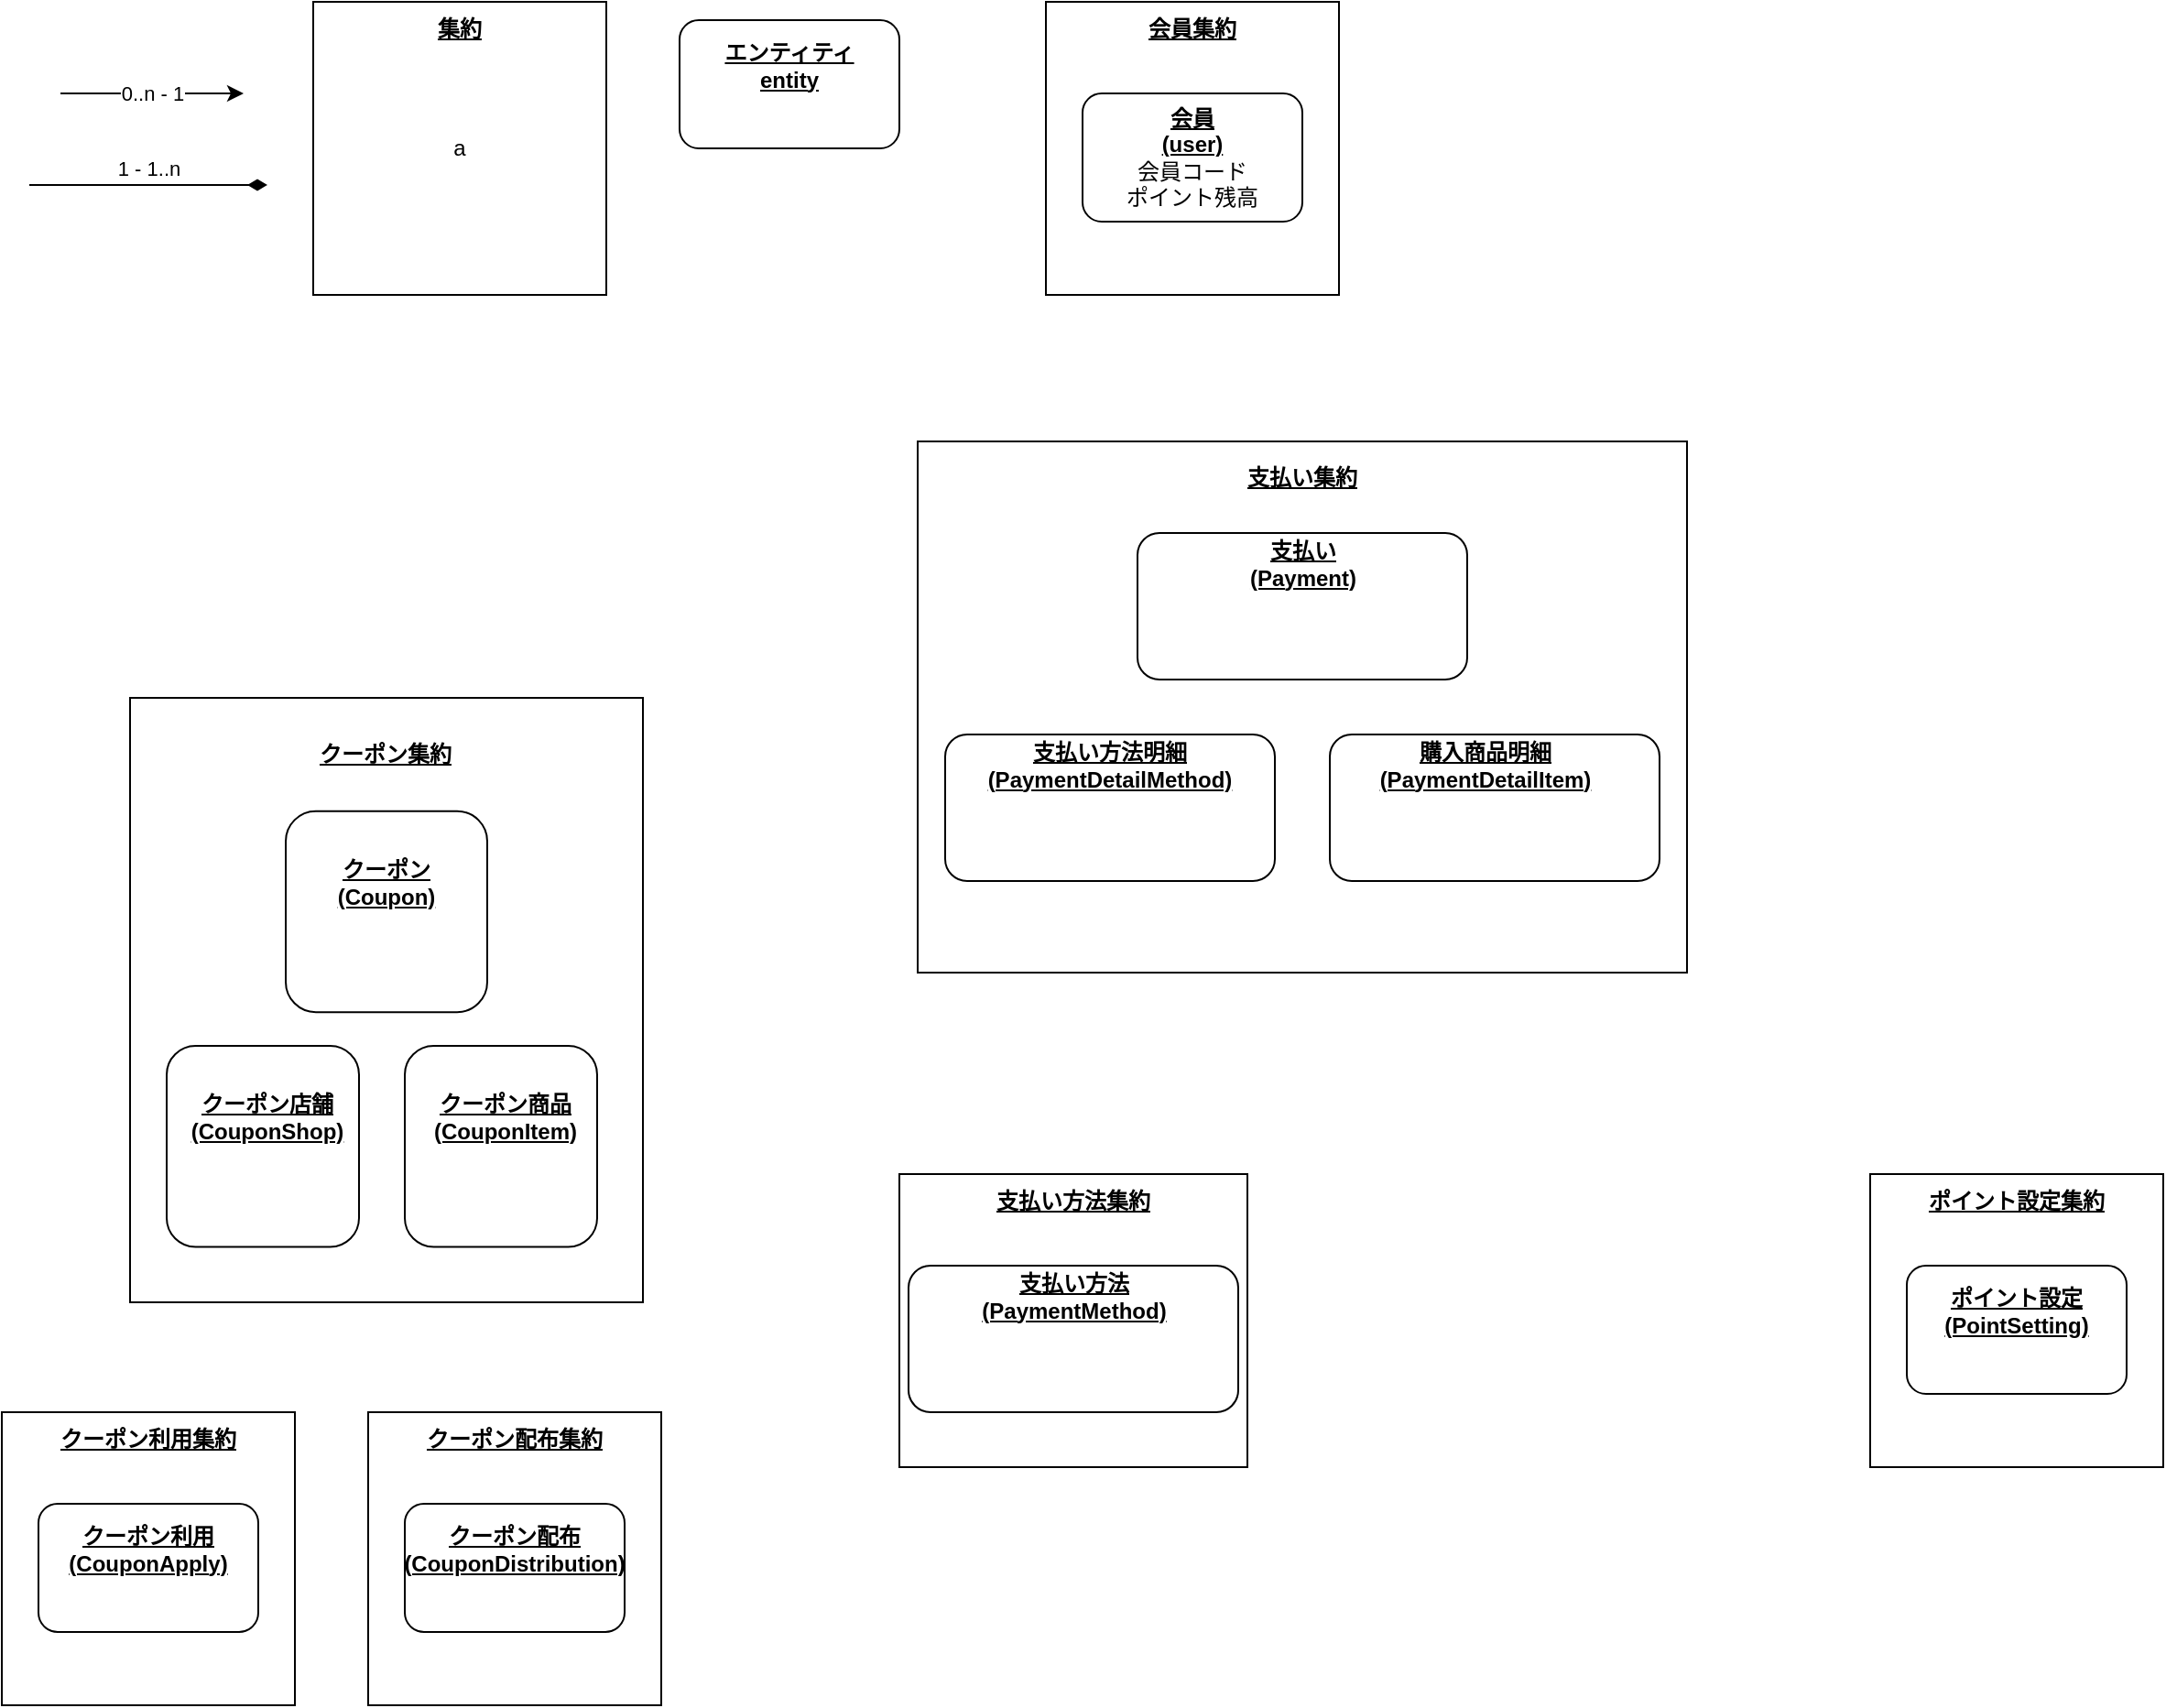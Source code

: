 <mxfile>
    <diagram id="mk02AYsJPp0nEn53XiQN" name="ページ1">
        <mxGraphModel dx="1527" dy="800" grid="1" gridSize="10" guides="1" tooltips="1" connect="1" arrows="1" fold="1" page="1" pageScale="1" pageWidth="827" pageHeight="1169" math="0" shadow="0">
            <root>
                <mxCell id="0"/>
                <mxCell id="1" parent="0"/>
                <mxCell id="30" value="" style="group;fontStyle=4;verticalAlign=top;align=center;" parent="1" vertex="1" connectable="0">
                    <mxGeometry x="240" y="210" width="120" height="70" as="geometry"/>
                </mxCell>
                <mxCell id="17" value="" style="rounded=1;whiteSpace=wrap;html=1;container=0;" parent="30" vertex="1">
                    <mxGeometry width="120" height="70" as="geometry"/>
                </mxCell>
                <mxCell id="28" value="エンティティ&lt;br&gt;entity" style="text;strokeColor=none;align=center;fillColor=none;html=1;verticalAlign=middle;whiteSpace=wrap;rounded=0;fontStyle=5;container=0;" parent="30" vertex="1">
                    <mxGeometry x="23.077" y="10" width="73.846" height="30" as="geometry"/>
                </mxCell>
                <mxCell id="31" value="" style="group;fontStyle=0" parent="1" vertex="1" connectable="0">
                    <mxGeometry x="40" y="200" width="160" height="160" as="geometry"/>
                </mxCell>
                <mxCell id="13" value="a" style="rounded=0;whiteSpace=wrap;html=1;container=0;" parent="31" vertex="1">
                    <mxGeometry width="160" height="160" as="geometry"/>
                </mxCell>
                <mxCell id="14" value="集約" style="text;strokeColor=none;align=center;fillColor=none;html=1;verticalAlign=middle;whiteSpace=wrap;rounded=0;fontStyle=5;container=0;" parent="31" vertex="1">
                    <mxGeometry x="43.077" width="73.846" height="30" as="geometry"/>
                </mxCell>
                <mxCell id="32" value="" style="group;fontStyle=0" parent="1" vertex="1" connectable="0">
                    <mxGeometry x="440" y="200" width="160" height="160" as="geometry"/>
                </mxCell>
                <mxCell id="33" value="" style="rounded=0;whiteSpace=wrap;html=1;container=0;" parent="32" vertex="1">
                    <mxGeometry width="160" height="160" as="geometry"/>
                </mxCell>
                <mxCell id="34" value="会員集約" style="text;strokeColor=none;align=center;fillColor=none;html=1;verticalAlign=middle;whiteSpace=wrap;rounded=0;fontStyle=5;container=0;" parent="32" vertex="1">
                    <mxGeometry x="43.08" width="73.85" height="30" as="geometry"/>
                </mxCell>
                <mxCell id="69" value="" style="group" parent="32" vertex="1" connectable="0">
                    <mxGeometry x="20" y="50" width="120" height="70" as="geometry"/>
                </mxCell>
                <mxCell id="70" value="" style="rounded=1;whiteSpace=wrap;html=1;container=0;" parent="69" vertex="1">
                    <mxGeometry width="120" height="70" as="geometry"/>
                </mxCell>
                <mxCell id="71" value="&lt;u&gt;会員&lt;br&gt;(user)&lt;/u&gt;&lt;br&gt;&lt;span style=&quot;font-weight: normal;&quot;&gt;会員コード&lt;br&gt;ポイント残高&lt;br&gt;&lt;/span&gt;" style="text;strokeColor=none;align=center;fillColor=none;html=1;verticalAlign=middle;whiteSpace=wrap;rounded=0;fontStyle=1;container=0;" parent="69" vertex="1">
                    <mxGeometry x="10" y="20" width="100" height="30" as="geometry"/>
                </mxCell>
                <mxCell id="36" value="" style="group" parent="1" vertex="1" connectable="0">
                    <mxGeometry x="370" y="440" width="420" height="290" as="geometry"/>
                </mxCell>
                <mxCell id="37" value="" style="rounded=0;whiteSpace=wrap;html=1;container=0;" parent="36" vertex="1">
                    <mxGeometry width="420" height="290" as="geometry"/>
                </mxCell>
                <mxCell id="38" value="支払い集約" style="text;strokeColor=none;align=center;fillColor=none;html=1;verticalAlign=middle;whiteSpace=wrap;rounded=0;fontStyle=5;container=0;" parent="36" vertex="1">
                    <mxGeometry x="113.07" width="193.845" height="40" as="geometry"/>
                </mxCell>
                <mxCell id="41" value="" style="group" parent="36" vertex="1" connectable="0">
                    <mxGeometry x="120.0" y="50" width="180.0" height="80" as="geometry"/>
                </mxCell>
                <mxCell id="42" value="" style="rounded=1;whiteSpace=wrap;html=1;container=0;" parent="41" vertex="1">
                    <mxGeometry width="180.0" height="80" as="geometry"/>
                </mxCell>
                <mxCell id="43" value="支払い&lt;br&gt;(Payment)" style="text;strokeColor=none;align=center;fillColor=none;html=1;verticalAlign=middle;whiteSpace=wrap;rounded=0;fontStyle=5;container=0;" parent="41" vertex="1">
                    <mxGeometry x="34.615" y="-0.001" width="110.769" height="34.286" as="geometry"/>
                </mxCell>
                <mxCell id="45" value="" style="group" parent="36" vertex="1" connectable="0">
                    <mxGeometry x="15.0" y="160" width="180.0" height="80" as="geometry"/>
                </mxCell>
                <mxCell id="46" value="" style="rounded=1;whiteSpace=wrap;html=1;container=0;" parent="45" vertex="1">
                    <mxGeometry width="180.0" height="80" as="geometry"/>
                </mxCell>
                <mxCell id="47" value="支払い方法明細&lt;br&gt;(PaymentDetailMethod)" style="text;strokeColor=none;align=center;fillColor=none;html=1;verticalAlign=middle;whiteSpace=wrap;rounded=0;fontStyle=5;container=0;" parent="45" vertex="1">
                    <mxGeometry width="180" height="34.29" as="geometry"/>
                </mxCell>
                <mxCell id="48" value="" style="group" parent="36" vertex="1" connectable="0">
                    <mxGeometry x="225.0" y="160" width="180.0" height="80" as="geometry"/>
                </mxCell>
                <mxCell id="49" value="" style="rounded=1;whiteSpace=wrap;html=1;container=0;" parent="48" vertex="1">
                    <mxGeometry width="180.0" height="80" as="geometry"/>
                </mxCell>
                <mxCell id="50" value="購入商品明細&lt;br&gt;(PaymentDetailItem)" style="text;strokeColor=none;align=center;fillColor=none;html=1;verticalAlign=middle;whiteSpace=wrap;rounded=0;fontStyle=5;container=0;" parent="48" vertex="1">
                    <mxGeometry width="170" height="34.29" as="geometry"/>
                </mxCell>
                <mxCell id="63" value="" style="group" parent="1" vertex="1" connectable="0">
                    <mxGeometry x="360" y="840" width="190" height="160" as="geometry"/>
                </mxCell>
                <mxCell id="64" value="" style="rounded=0;whiteSpace=wrap;html=1;container=0;" parent="63" vertex="1">
                    <mxGeometry width="190" height="160" as="geometry"/>
                </mxCell>
                <mxCell id="65" value="支払い方法集約" style="text;strokeColor=none;align=center;fillColor=none;html=1;verticalAlign=middle;whiteSpace=wrap;rounded=0;fontStyle=5;container=0;" parent="63" vertex="1">
                    <mxGeometry x="51.157" width="87.697" height="30" as="geometry"/>
                </mxCell>
                <mxCell id="66" value="" style="group" parent="63" vertex="1" connectable="0">
                    <mxGeometry x="5" y="50" width="180.0" height="80" as="geometry"/>
                </mxCell>
                <mxCell id="67" value="" style="rounded=1;whiteSpace=wrap;html=1;container=0;" parent="66" vertex="1">
                    <mxGeometry width="180.0" height="80" as="geometry"/>
                </mxCell>
                <mxCell id="68" value="支払い方法&lt;br&gt;(PaymentMethod)" style="text;strokeColor=none;align=center;fillColor=none;html=1;verticalAlign=middle;whiteSpace=wrap;rounded=0;fontStyle=5;container=0;" parent="66" vertex="1">
                    <mxGeometry x="34.615" y="-0.001" width="110.769" height="34.286" as="geometry"/>
                </mxCell>
                <mxCell id="72" value="" style="group" parent="1" vertex="1" connectable="0">
                    <mxGeometry x="-60" y="580" width="280" height="330" as="geometry"/>
                </mxCell>
                <mxCell id="73" value="" style="rounded=0;whiteSpace=wrap;html=1;container=0;" parent="72" vertex="1">
                    <mxGeometry width="280" height="330" as="geometry"/>
                </mxCell>
                <mxCell id="74" value="クーポン集約" style="text;strokeColor=none;align=center;fillColor=none;html=1;verticalAlign=middle;whiteSpace=wrap;rounded=0;fontStyle=5;container=0;" parent="72" vertex="1">
                    <mxGeometry x="75.385" width="129.231" height="61.875" as="geometry"/>
                </mxCell>
                <mxCell id="78" value="" style="group" parent="72" vertex="1" connectable="0">
                    <mxGeometry x="150" y="190" width="105" height="109.732" as="geometry"/>
                </mxCell>
                <mxCell id="79" value="" style="rounded=1;whiteSpace=wrap;html=1;container=0;" parent="78" vertex="1">
                    <mxGeometry width="105.0" height="109.732" as="geometry"/>
                </mxCell>
                <mxCell id="80" value="クーポン商品&lt;br&gt;(CouponItem)" style="text;strokeColor=none;align=center;fillColor=none;html=1;verticalAlign=middle;whiteSpace=wrap;rounded=0;fontStyle=5;container=0;" parent="78" vertex="1">
                    <mxGeometry x="10" y="15.68" width="90" height="47.03" as="geometry"/>
                </mxCell>
                <mxCell id="75" value="" style="group" parent="72" vertex="1" connectable="0">
                    <mxGeometry x="85" y="61.868" width="110" height="109.732" as="geometry"/>
                </mxCell>
                <mxCell id="76" value="" style="rounded=1;whiteSpace=wrap;html=1;container=0;" parent="75" vertex="1">
                    <mxGeometry width="110" height="109.732" as="geometry"/>
                </mxCell>
                <mxCell id="77" value="クーポン&lt;br&gt;(Coupon)" style="text;strokeColor=none;align=center;fillColor=none;html=1;verticalAlign=middle;whiteSpace=wrap;rounded=0;fontStyle=5;container=0;" parent="75" vertex="1">
                    <mxGeometry x="21.154" y="15.676" width="67.692" height="47.028" as="geometry"/>
                </mxCell>
                <mxCell id="81" value="" style="group" parent="72" vertex="1" connectable="0">
                    <mxGeometry x="20" y="190" width="105" height="109.732" as="geometry"/>
                </mxCell>
                <mxCell id="82" value="" style="rounded=1;whiteSpace=wrap;html=1;container=0;" parent="81" vertex="1">
                    <mxGeometry width="105.0" height="109.732" as="geometry"/>
                </mxCell>
                <mxCell id="83" value="クーポン店舗&lt;br&gt;(CouponShop)" style="text;strokeColor=none;align=center;fillColor=none;html=1;verticalAlign=middle;whiteSpace=wrap;rounded=0;fontStyle=5;container=0;" parent="81" vertex="1">
                    <mxGeometry x="10" y="15.68" width="90" height="47.03" as="geometry"/>
                </mxCell>
                <mxCell id="84" value="" style="group" parent="1" vertex="1" connectable="0">
                    <mxGeometry x="70" y="970" width="160" height="160" as="geometry"/>
                </mxCell>
                <mxCell id="85" value="" style="rounded=0;whiteSpace=wrap;html=1;container=0;" parent="84" vertex="1">
                    <mxGeometry width="160" height="160" as="geometry"/>
                </mxCell>
                <mxCell id="86" value="クーポン配布集約" style="text;strokeColor=none;align=center;fillColor=none;html=1;verticalAlign=middle;whiteSpace=wrap;rounded=0;fontStyle=5;container=0;" parent="84" vertex="1">
                    <mxGeometry x="30" width="100" height="30" as="geometry"/>
                </mxCell>
                <mxCell id="87" value="" style="group" parent="84" vertex="1" connectable="0">
                    <mxGeometry x="20" y="50" width="120" height="70" as="geometry"/>
                </mxCell>
                <mxCell id="88" value="" style="rounded=1;whiteSpace=wrap;html=1;container=0;" parent="87" vertex="1">
                    <mxGeometry width="120" height="70" as="geometry"/>
                </mxCell>
                <mxCell id="89" value="クーポン配布&lt;br&gt;(CouponDistribution)" style="text;strokeColor=none;align=center;fillColor=none;html=1;verticalAlign=middle;whiteSpace=wrap;rounded=0;fontStyle=5;container=0;" parent="87" vertex="1">
                    <mxGeometry x="23.077" y="10" width="73.846" height="30" as="geometry"/>
                </mxCell>
                <mxCell id="90" value="" style="group" parent="1" vertex="1" connectable="0">
                    <mxGeometry x="-130" y="970" width="160" height="160" as="geometry"/>
                </mxCell>
                <mxCell id="91" value="" style="rounded=0;whiteSpace=wrap;html=1;container=0;" parent="90" vertex="1">
                    <mxGeometry width="160" height="160" as="geometry"/>
                </mxCell>
                <mxCell id="92" value="クーポン利用集約" style="text;strokeColor=none;align=center;fillColor=none;html=1;verticalAlign=middle;whiteSpace=wrap;rounded=0;fontStyle=5;container=0;" parent="90" vertex="1">
                    <mxGeometry x="30" width="100" height="30" as="geometry"/>
                </mxCell>
                <mxCell id="93" value="" style="group" parent="90" vertex="1" connectable="0">
                    <mxGeometry x="20" y="50" width="120" height="70" as="geometry"/>
                </mxCell>
                <mxCell id="94" value="" style="rounded=1;whiteSpace=wrap;html=1;container=0;" parent="93" vertex="1">
                    <mxGeometry width="120" height="70" as="geometry"/>
                </mxCell>
                <mxCell id="95" value="クーポン利用&lt;br&gt;(CouponApply)" style="text;strokeColor=none;align=center;fillColor=none;html=1;verticalAlign=middle;whiteSpace=wrap;rounded=0;fontStyle=5;container=0;" parent="93" vertex="1">
                    <mxGeometry x="23.077" y="10" width="73.846" height="30" as="geometry"/>
                </mxCell>
                <mxCell id="96" value="" style="group" parent="1" vertex="1" connectable="0">
                    <mxGeometry x="890" y="840" width="160" height="160" as="geometry"/>
                </mxCell>
                <mxCell id="97" value="" style="rounded=0;whiteSpace=wrap;html=1;container=0;" parent="96" vertex="1">
                    <mxGeometry width="160" height="160" as="geometry"/>
                </mxCell>
                <mxCell id="98" value="ポイント設定集約" style="text;strokeColor=none;align=center;fillColor=none;html=1;verticalAlign=middle;whiteSpace=wrap;rounded=0;fontStyle=5;container=0;" parent="96" vertex="1">
                    <mxGeometry x="30" width="100" height="30" as="geometry"/>
                </mxCell>
                <mxCell id="99" value="" style="group" parent="96" vertex="1" connectable="0">
                    <mxGeometry x="20" y="50" width="120" height="70" as="geometry"/>
                </mxCell>
                <mxCell id="100" value="" style="rounded=1;whiteSpace=wrap;html=1;container=0;" parent="99" vertex="1">
                    <mxGeometry width="120" height="70" as="geometry"/>
                </mxCell>
                <mxCell id="101" value="ポイント設定&lt;br&gt;(PointSetting)" style="text;strokeColor=none;align=center;fillColor=none;html=1;verticalAlign=middle;whiteSpace=wrap;rounded=0;fontStyle=5;container=0;" parent="99" vertex="1">
                    <mxGeometry x="23.077" y="10" width="73.846" height="30" as="geometry"/>
                </mxCell>
                <mxCell id="102" value="" style="endArrow=classic;html=1;" parent="1" edge="1">
                    <mxGeometry relative="1" as="geometry">
                        <mxPoint x="-98" y="250" as="sourcePoint"/>
                        <mxPoint x="2" y="250" as="targetPoint"/>
                    </mxGeometry>
                </mxCell>
                <mxCell id="103" value="0..n - 1" style="edgeLabel;resizable=0;html=1;align=center;verticalAlign=middle;" parent="102" connectable="0" vertex="1">
                    <mxGeometry relative="1" as="geometry"/>
                </mxCell>
                <mxCell id="105" value="1 - 1..n" style="endArrow=none;startArrow=diamondThin;endFill=0;startFill=1;html=1;verticalAlign=bottom;labelBackgroundColor=none;strokeWidth=1;startSize=8;endSize=8;" parent="1" edge="1">
                    <mxGeometry width="160" relative="1" as="geometry">
                        <mxPoint x="15" y="300" as="sourcePoint"/>
                        <mxPoint x="-115" y="300" as="targetPoint"/>
                    </mxGeometry>
                </mxCell>
            </root>
        </mxGraphModel>
    </diagram>
</mxfile>